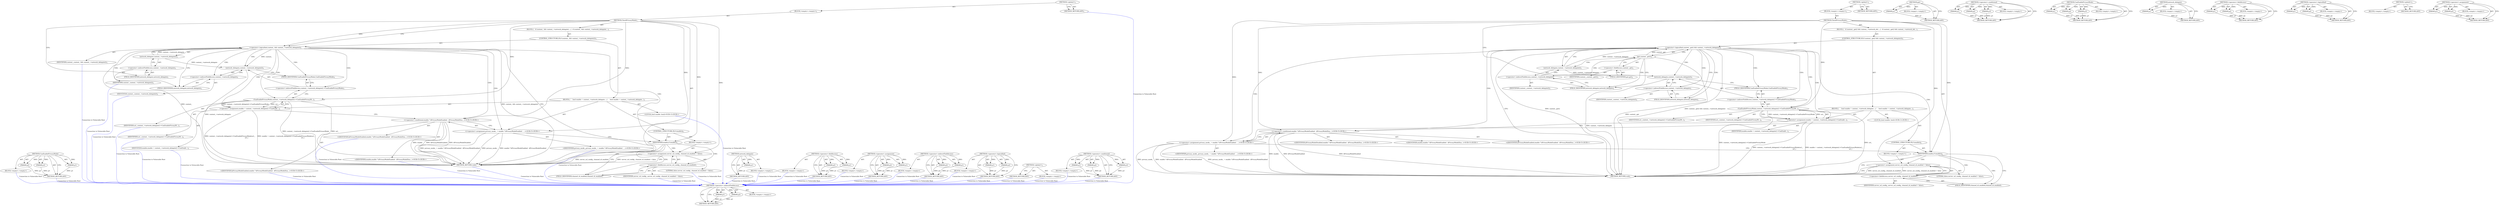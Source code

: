 digraph "&lt;operator&gt;.conditional" {
vulnerable_82 [label=<(METHOD,&lt;operator&gt;.indirectFieldAccess)>];
vulnerable_83 [label=<(PARAM,p1)>];
vulnerable_84 [label=<(PARAM,p2)>];
vulnerable_85 [label=<(BLOCK,&lt;empty&gt;,&lt;empty&gt;)>];
vulnerable_86 [label=<(METHOD_RETURN,ANY)>];
vulnerable_6 [label=<(METHOD,&lt;global&gt;)<SUB>1</SUB>>];
vulnerable_7 [label=<(BLOCK,&lt;empty&gt;,&lt;empty&gt;)<SUB>1</SUB>>];
vulnerable_8 [label=<(METHOD,CheckPrivacyMode)<SUB>1</SUB>>];
vulnerable_9 [label=<(BLOCK,{
  if (context_.get() &amp;&amp; context_-&gt;network_del...,{
  if (context_.get() &amp;&amp; context_-&gt;network_del...)<SUB>1</SUB>>];
vulnerable_10 [label=<(CONTROL_STRUCTURE,IF,if (context_.get() &amp;&amp; context_-&gt;network_delegate()))<SUB>2</SUB>>];
vulnerable_11 [label=<(&lt;operator&gt;.logicalAnd,context_.get() &amp;&amp; context_-&gt;network_delegate())<SUB>2</SUB>>];
vulnerable_12 [label=<(get,context_.get())<SUB>2</SUB>>];
vulnerable_13 [label=<(&lt;operator&gt;.fieldAccess,context_.get)<SUB>2</SUB>>];
vulnerable_14 [label=<(IDENTIFIER,context_,context_.get())<SUB>2</SUB>>];
vulnerable_15 [label=<(FIELD_IDENTIFIER,get,get)<SUB>2</SUB>>];
vulnerable_16 [label=<(network_delegate,context_-&gt;network_delegate())<SUB>2</SUB>>];
vulnerable_17 [label=<(&lt;operator&gt;.indirectFieldAccess,context_-&gt;network_delegate)<SUB>2</SUB>>];
vulnerable_18 [label=<(IDENTIFIER,context_,context_-&gt;network_delegate())<SUB>2</SUB>>];
vulnerable_19 [label=<(FIELD_IDENTIFIER,network_delegate,network_delegate)<SUB>2</SUB>>];
vulnerable_20 [label=<(BLOCK,{
     bool enable = context_-&gt;network_delegate...,{
     bool enable = context_-&gt;network_delegate...)<SUB>2</SUB>>];
vulnerable_21 [label="<(LOCAL,bool enable: bool)<SUB>3</SUB>>"];
vulnerable_22 [label=<(&lt;operator&gt;.assignment,enable = context_-&gt;network_delegate()-&gt;CanEnabl...)<SUB>3</SUB>>];
vulnerable_23 [label=<(IDENTIFIER,enable,enable = context_-&gt;network_delegate()-&gt;CanEnabl...)<SUB>3</SUB>>];
vulnerable_24 [label=<(CanEnablePrivacyMode,context_-&gt;network_delegate()-&gt;CanEnablePrivacyM...)<SUB>3</SUB>>];
vulnerable_25 [label=<(&lt;operator&gt;.indirectFieldAccess,context_-&gt;network_delegate()-&gt;CanEnablePrivacyMode)<SUB>3</SUB>>];
vulnerable_26 [label=<(network_delegate,context_-&gt;network_delegate())<SUB>3</SUB>>];
vulnerable_27 [label=<(&lt;operator&gt;.indirectFieldAccess,context_-&gt;network_delegate)<SUB>3</SUB>>];
vulnerable_28 [label=<(IDENTIFIER,context_,context_-&gt;network_delegate())<SUB>3</SUB>>];
vulnerable_29 [label=<(FIELD_IDENTIFIER,network_delegate,network_delegate)<SUB>3</SUB>>];
vulnerable_30 [label=<(FIELD_IDENTIFIER,CanEnablePrivacyMode,CanEnablePrivacyMode)<SUB>3</SUB>>];
vulnerable_31 [label=<(IDENTIFIER,url_,context_-&gt;network_delegate()-&gt;CanEnablePrivacyM...)<SUB>3</SUB>>];
vulnerable_32 [label=<(IDENTIFIER,url_,context_-&gt;network_delegate()-&gt;CanEnablePrivacyM...)<SUB>4</SUB>>];
vulnerable_33 [label="<(&lt;operator&gt;.assignment,privacy_mode_ = enable ? kPrivacyModeEnabled : ...)<SUB>5</SUB>>"];
vulnerable_34 [label="<(IDENTIFIER,privacy_mode_,privacy_mode_ = enable ? kPrivacyModeEnabled : ...)<SUB>5</SUB>>"];
vulnerable_35 [label="<(&lt;operator&gt;.conditional,enable ? kPrivacyModeEnabled : kPrivacyModeDisa...)<SUB>5</SUB>>"];
vulnerable_36 [label="<(IDENTIFIER,enable,enable ? kPrivacyModeEnabled : kPrivacyModeDisa...)<SUB>5</SUB>>"];
vulnerable_37 [label="<(IDENTIFIER,kPrivacyModeEnabled,enable ? kPrivacyModeEnabled : kPrivacyModeDisa...)<SUB>5</SUB>>"];
vulnerable_38 [label="<(IDENTIFIER,kPrivacyModeDisabled,enable ? kPrivacyModeEnabled : kPrivacyModeDisa...)<SUB>5</SUB>>"];
vulnerable_39 [label=<(CONTROL_STRUCTURE,IF,if (enable))<SUB>6</SUB>>];
vulnerable_40 [label=<(IDENTIFIER,enable,if (enable))<SUB>6</SUB>>];
vulnerable_41 [label=<(BLOCK,&lt;empty&gt;,&lt;empty&gt;)<SUB>7</SUB>>];
vulnerable_42 [label=<(&lt;operator&gt;.assignment,server_ssl_config_.channel_id_enabled = false)<SUB>7</SUB>>];
vulnerable_43 [label=<(&lt;operator&gt;.fieldAccess,server_ssl_config_.channel_id_enabled)<SUB>7</SUB>>];
vulnerable_44 [label=<(IDENTIFIER,server_ssl_config_,server_ssl_config_.channel_id_enabled = false)<SUB>7</SUB>>];
vulnerable_45 [label=<(FIELD_IDENTIFIER,channel_id_enabled,channel_id_enabled)<SUB>7</SUB>>];
vulnerable_46 [label=<(LITERAL,false,server_ssl_config_.channel_id_enabled = false)<SUB>7</SUB>>];
vulnerable_47 [label=<(METHOD_RETURN,void)<SUB>1</SUB>>];
vulnerable_49 [label=<(METHOD_RETURN,ANY)<SUB>1</SUB>>];
vulnerable_69 [label=<(METHOD,get)>];
vulnerable_70 [label=<(PARAM,p1)>];
vulnerable_71 [label=<(BLOCK,&lt;empty&gt;,&lt;empty&gt;)>];
vulnerable_72 [label=<(METHOD_RETURN,ANY)>];
vulnerable_98 [label=<(METHOD,&lt;operator&gt;.conditional)>];
vulnerable_99 [label=<(PARAM,p1)>];
vulnerable_100 [label=<(PARAM,p2)>];
vulnerable_101 [label=<(PARAM,p3)>];
vulnerable_102 [label=<(BLOCK,&lt;empty&gt;,&lt;empty&gt;)>];
vulnerable_103 [label=<(METHOD_RETURN,ANY)>];
vulnerable_92 [label=<(METHOD,CanEnablePrivacyMode)>];
vulnerable_93 [label=<(PARAM,p1)>];
vulnerable_94 [label=<(PARAM,p2)>];
vulnerable_95 [label=<(PARAM,p3)>];
vulnerable_96 [label=<(BLOCK,&lt;empty&gt;,&lt;empty&gt;)>];
vulnerable_97 [label=<(METHOD_RETURN,ANY)>];
vulnerable_78 [label=<(METHOD,network_delegate)>];
vulnerable_79 [label=<(PARAM,p1)>];
vulnerable_80 [label=<(BLOCK,&lt;empty&gt;,&lt;empty&gt;)>];
vulnerable_81 [label=<(METHOD_RETURN,ANY)>];
vulnerable_73 [label=<(METHOD,&lt;operator&gt;.fieldAccess)>];
vulnerable_74 [label=<(PARAM,p1)>];
vulnerable_75 [label=<(PARAM,p2)>];
vulnerable_76 [label=<(BLOCK,&lt;empty&gt;,&lt;empty&gt;)>];
vulnerable_77 [label=<(METHOD_RETURN,ANY)>];
vulnerable_64 [label=<(METHOD,&lt;operator&gt;.logicalAnd)>];
vulnerable_65 [label=<(PARAM,p1)>];
vulnerable_66 [label=<(PARAM,p2)>];
vulnerable_67 [label=<(BLOCK,&lt;empty&gt;,&lt;empty&gt;)>];
vulnerable_68 [label=<(METHOD_RETURN,ANY)>];
vulnerable_58 [label=<(METHOD,&lt;global&gt;)<SUB>1</SUB>>];
vulnerable_59 [label=<(BLOCK,&lt;empty&gt;,&lt;empty&gt;)>];
vulnerable_60 [label=<(METHOD_RETURN,ANY)>];
vulnerable_87 [label=<(METHOD,&lt;operator&gt;.assignment)>];
vulnerable_88 [label=<(PARAM,p1)>];
vulnerable_89 [label=<(PARAM,p2)>];
vulnerable_90 [label=<(BLOCK,&lt;empty&gt;,&lt;empty&gt;)>];
vulnerable_91 [label=<(METHOD_RETURN,ANY)>];
fixed_80 [label=<(METHOD,CanEnablePrivacyMode)>];
fixed_81 [label=<(PARAM,p1)>];
fixed_82 [label=<(PARAM,p2)>];
fixed_83 [label=<(PARAM,p3)>];
fixed_84 [label=<(BLOCK,&lt;empty&gt;,&lt;empty&gt;)>];
fixed_85 [label=<(METHOD_RETURN,ANY)>];
fixed_6 [label=<(METHOD,&lt;global&gt;)<SUB>1</SUB>>];
fixed_7 [label=<(BLOCK,&lt;empty&gt;,&lt;empty&gt;)<SUB>1</SUB>>];
fixed_8 [label=<(METHOD,CheckPrivacyMode)<SUB>1</SUB>>];
fixed_9 [label=<(BLOCK,{
  if (context_ &amp;&amp; context_-&gt;network_delegate(...,{
  if (context_ &amp;&amp; context_-&gt;network_delegate(...)<SUB>1</SUB>>];
fixed_10 [label=<(CONTROL_STRUCTURE,IF,if (context_ &amp;&amp; context_-&gt;network_delegate()))<SUB>2</SUB>>];
fixed_11 [label=<(&lt;operator&gt;.logicalAnd,context_ &amp;&amp; context_-&gt;network_delegate())<SUB>2</SUB>>];
fixed_12 [label=<(IDENTIFIER,context_,context_ &amp;&amp; context_-&gt;network_delegate())<SUB>2</SUB>>];
fixed_13 [label=<(network_delegate,context_-&gt;network_delegate())<SUB>2</SUB>>];
fixed_14 [label=<(&lt;operator&gt;.indirectFieldAccess,context_-&gt;network_delegate)<SUB>2</SUB>>];
fixed_15 [label=<(IDENTIFIER,context_,context_-&gt;network_delegate())<SUB>2</SUB>>];
fixed_16 [label=<(FIELD_IDENTIFIER,network_delegate,network_delegate)<SUB>2</SUB>>];
fixed_17 [label=<(BLOCK,{
     bool enable = context_-&gt;network_delegate...,{
     bool enable = context_-&gt;network_delegate...)<SUB>2</SUB>>];
fixed_18 [label="<(LOCAL,bool enable: bool)<SUB>3</SUB>>"];
fixed_19 [label=<(&lt;operator&gt;.assignment,enable = context_-&gt;network_delegate()-&gt;CanEnabl...)<SUB>3</SUB>>];
fixed_20 [label=<(IDENTIFIER,enable,enable = context_-&gt;network_delegate()-&gt;CanEnabl...)<SUB>3</SUB>>];
fixed_21 [label=<(CanEnablePrivacyMode,context_-&gt;network_delegate()-&gt;CanEnablePrivacyM...)<SUB>3</SUB>>];
fixed_22 [label=<(&lt;operator&gt;.indirectFieldAccess,context_-&gt;network_delegate()-&gt;CanEnablePrivacyMode)<SUB>3</SUB>>];
fixed_23 [label=<(network_delegate,context_-&gt;network_delegate())<SUB>3</SUB>>];
fixed_24 [label=<(&lt;operator&gt;.indirectFieldAccess,context_-&gt;network_delegate)<SUB>3</SUB>>];
fixed_25 [label=<(IDENTIFIER,context_,context_-&gt;network_delegate())<SUB>3</SUB>>];
fixed_26 [label=<(FIELD_IDENTIFIER,network_delegate,network_delegate)<SUB>3</SUB>>];
fixed_27 [label=<(FIELD_IDENTIFIER,CanEnablePrivacyMode,CanEnablePrivacyMode)<SUB>3</SUB>>];
fixed_28 [label=<(IDENTIFIER,url_,context_-&gt;network_delegate()-&gt;CanEnablePrivacyM...)<SUB>3</SUB>>];
fixed_29 [label=<(IDENTIFIER,url_,context_-&gt;network_delegate()-&gt;CanEnablePrivacyM...)<SUB>4</SUB>>];
fixed_30 [label="<(&lt;operator&gt;.assignment,privacy_mode_ = enable ? kPrivacyModeEnabled : ...)<SUB>5</SUB>>"];
fixed_31 [label="<(IDENTIFIER,privacy_mode_,privacy_mode_ = enable ? kPrivacyModeEnabled : ...)<SUB>5</SUB>>"];
fixed_32 [label="<(&lt;operator&gt;.conditional,enable ? kPrivacyModeEnabled : kPrivacyModeDisa...)<SUB>5</SUB>>"];
fixed_33 [label="<(IDENTIFIER,enable,enable ? kPrivacyModeEnabled : kPrivacyModeDisa...)<SUB>5</SUB>>"];
fixed_34 [label="<(IDENTIFIER,kPrivacyModeEnabled,enable ? kPrivacyModeEnabled : kPrivacyModeDisa...)<SUB>5</SUB>>"];
fixed_35 [label="<(IDENTIFIER,kPrivacyModeDisabled,enable ? kPrivacyModeEnabled : kPrivacyModeDisa...)<SUB>5</SUB>>"];
fixed_36 [label=<(CONTROL_STRUCTURE,IF,if (enable))<SUB>6</SUB>>];
fixed_37 [label=<(IDENTIFIER,enable,if (enable))<SUB>6</SUB>>];
fixed_38 [label=<(BLOCK,&lt;empty&gt;,&lt;empty&gt;)<SUB>7</SUB>>];
fixed_39 [label=<(&lt;operator&gt;.assignment,server_ssl_config_.channel_id_enabled = false)<SUB>7</SUB>>];
fixed_40 [label=<(&lt;operator&gt;.fieldAccess,server_ssl_config_.channel_id_enabled)<SUB>7</SUB>>];
fixed_41 [label=<(IDENTIFIER,server_ssl_config_,server_ssl_config_.channel_id_enabled = false)<SUB>7</SUB>>];
fixed_42 [label=<(FIELD_IDENTIFIER,channel_id_enabled,channel_id_enabled)<SUB>7</SUB>>];
fixed_43 [label=<(LITERAL,false,server_ssl_config_.channel_id_enabled = false)<SUB>7</SUB>>];
fixed_44 [label=<(METHOD_RETURN,void)<SUB>1</SUB>>];
fixed_46 [label=<(METHOD_RETURN,ANY)<SUB>1</SUB>>];
fixed_66 [label=<(METHOD,network_delegate)>];
fixed_67 [label=<(PARAM,p1)>];
fixed_68 [label=<(BLOCK,&lt;empty&gt;,&lt;empty&gt;)>];
fixed_69 [label=<(METHOD_RETURN,ANY)>];
fixed_92 [label=<(METHOD,&lt;operator&gt;.fieldAccess)>];
fixed_93 [label=<(PARAM,p1)>];
fixed_94 [label=<(PARAM,p2)>];
fixed_95 [label=<(BLOCK,&lt;empty&gt;,&lt;empty&gt;)>];
fixed_96 [label=<(METHOD_RETURN,ANY)>];
fixed_75 [label=<(METHOD,&lt;operator&gt;.assignment)>];
fixed_76 [label=<(PARAM,p1)>];
fixed_77 [label=<(PARAM,p2)>];
fixed_78 [label=<(BLOCK,&lt;empty&gt;,&lt;empty&gt;)>];
fixed_79 [label=<(METHOD_RETURN,ANY)>];
fixed_70 [label=<(METHOD,&lt;operator&gt;.indirectFieldAccess)>];
fixed_71 [label=<(PARAM,p1)>];
fixed_72 [label=<(PARAM,p2)>];
fixed_73 [label=<(BLOCK,&lt;empty&gt;,&lt;empty&gt;)>];
fixed_74 [label=<(METHOD_RETURN,ANY)>];
fixed_61 [label=<(METHOD,&lt;operator&gt;.logicalAnd)>];
fixed_62 [label=<(PARAM,p1)>];
fixed_63 [label=<(PARAM,p2)>];
fixed_64 [label=<(BLOCK,&lt;empty&gt;,&lt;empty&gt;)>];
fixed_65 [label=<(METHOD_RETURN,ANY)>];
fixed_55 [label=<(METHOD,&lt;global&gt;)<SUB>1</SUB>>];
fixed_56 [label=<(BLOCK,&lt;empty&gt;,&lt;empty&gt;)>];
fixed_57 [label=<(METHOD_RETURN,ANY)>];
fixed_86 [label=<(METHOD,&lt;operator&gt;.conditional)>];
fixed_87 [label=<(PARAM,p1)>];
fixed_88 [label=<(PARAM,p2)>];
fixed_89 [label=<(PARAM,p3)>];
fixed_90 [label=<(BLOCK,&lt;empty&gt;,&lt;empty&gt;)>];
fixed_91 [label=<(METHOD_RETURN,ANY)>];
vulnerable_82 -> vulnerable_83  [key=0, label="AST: "];
vulnerable_82 -> vulnerable_83  [key=1, label="DDG: "];
vulnerable_82 -> vulnerable_85  [key=0, label="AST: "];
vulnerable_82 -> vulnerable_84  [key=0, label="AST: "];
vulnerable_82 -> vulnerable_84  [key=1, label="DDG: "];
vulnerable_82 -> vulnerable_86  [key=0, label="AST: "];
vulnerable_82 -> vulnerable_86  [key=1, label="CFG: "];
vulnerable_83 -> vulnerable_86  [key=0, label="DDG: p1"];
vulnerable_84 -> vulnerable_86  [key=0, label="DDG: p2"];
vulnerable_6 -> vulnerable_7  [key=0, label="AST: "];
vulnerable_6 -> vulnerable_49  [key=0, label="AST: "];
vulnerable_6 -> vulnerable_49  [key=1, label="CFG: "];
vulnerable_7 -> vulnerable_8  [key=0, label="AST: "];
vulnerable_8 -> vulnerable_9  [key=0, label="AST: "];
vulnerable_8 -> vulnerable_47  [key=0, label="AST: "];
vulnerable_8 -> vulnerable_15  [key=0, label="CFG: "];
vulnerable_8 -> vulnerable_33  [key=0, label="DDG: "];
vulnerable_8 -> vulnerable_40  [key=0, label="DDG: "];
vulnerable_8 -> vulnerable_24  [key=0, label="DDG: "];
vulnerable_8 -> vulnerable_35  [key=0, label="DDG: "];
vulnerable_8 -> vulnerable_42  [key=0, label="DDG: "];
vulnerable_9 -> vulnerable_10  [key=0, label="AST: "];
vulnerable_10 -> vulnerable_11  [key=0, label="AST: "];
vulnerable_10 -> vulnerable_20  [key=0, label="AST: "];
vulnerable_11 -> vulnerable_12  [key=0, label="AST: "];
vulnerable_11 -> vulnerable_16  [key=0, label="AST: "];
vulnerable_11 -> vulnerable_47  [key=0, label="CFG: "];
vulnerable_11 -> vulnerable_47  [key=1, label="DDG: context_.get()"];
vulnerable_11 -> vulnerable_47  [key=2, label="DDG: context_.get() &amp;&amp; context_-&gt;network_delegate()"];
vulnerable_11 -> vulnerable_29  [key=0, label="CFG: "];
vulnerable_11 -> vulnerable_29  [key=1, label="CDG: "];
vulnerable_11 -> vulnerable_24  [key=0, label="CDG: "];
vulnerable_11 -> vulnerable_30  [key=0, label="CDG: "];
vulnerable_11 -> vulnerable_33  [key=0, label="CDG: "];
vulnerable_11 -> vulnerable_26  [key=0, label="CDG: "];
vulnerable_11 -> vulnerable_25  [key=0, label="CDG: "];
vulnerable_11 -> vulnerable_22  [key=0, label="CDG: "];
vulnerable_11 -> vulnerable_27  [key=0, label="CDG: "];
vulnerable_11 -> vulnerable_40  [key=0, label="CDG: "];
vulnerable_11 -> vulnerable_35  [key=0, label="CDG: "];
vulnerable_12 -> vulnerable_13  [key=0, label="AST: "];
vulnerable_12 -> vulnerable_11  [key=0, label="CFG: "];
vulnerable_12 -> vulnerable_11  [key=1, label="DDG: context_.get"];
vulnerable_12 -> vulnerable_19  [key=0, label="CFG: "];
vulnerable_12 -> vulnerable_19  [key=1, label="CDG: "];
vulnerable_12 -> vulnerable_47  [key=0, label="DDG: context_.get"];
vulnerable_12 -> vulnerable_16  [key=0, label="CDG: "];
vulnerable_12 -> vulnerable_17  [key=0, label="CDG: "];
vulnerable_13 -> vulnerable_14  [key=0, label="AST: "];
vulnerable_13 -> vulnerable_15  [key=0, label="AST: "];
vulnerable_13 -> vulnerable_12  [key=0, label="CFG: "];
vulnerable_15 -> vulnerable_13  [key=0, label="CFG: "];
vulnerable_16 -> vulnerable_17  [key=0, label="AST: "];
vulnerable_16 -> vulnerable_11  [key=0, label="CFG: "];
vulnerable_16 -> vulnerable_11  [key=1, label="DDG: context_-&gt;network_delegate"];
vulnerable_16 -> vulnerable_26  [key=0, label="DDG: context_-&gt;network_delegate"];
vulnerable_17 -> vulnerable_18  [key=0, label="AST: "];
vulnerable_17 -> vulnerable_19  [key=0, label="AST: "];
vulnerable_17 -> vulnerable_16  [key=0, label="CFG: "];
vulnerable_19 -> vulnerable_17  [key=0, label="CFG: "];
vulnerable_20 -> vulnerable_21  [key=0, label="AST: "];
vulnerable_20 -> vulnerable_22  [key=0, label="AST: "];
vulnerable_20 -> vulnerable_33  [key=0, label="AST: "];
vulnerable_20 -> vulnerable_39  [key=0, label="AST: "];
vulnerable_22 -> vulnerable_23  [key=0, label="AST: "];
vulnerable_22 -> vulnerable_24  [key=0, label="AST: "];
vulnerable_22 -> vulnerable_35  [key=0, label="CFG: "];
vulnerable_22 -> vulnerable_47  [key=0, label="DDG: context_-&gt;network_delegate()-&gt;CanEnablePrivacyMode(url_,
                                                                      url_)"];
vulnerable_22 -> vulnerable_47  [key=1, label="DDG: enable = context_-&gt;network_delegate()-&gt;CanEnablePrivacyMode(url_,
                                                                      url_)"];
vulnerable_24 -> vulnerable_25  [key=0, label="AST: "];
vulnerable_24 -> vulnerable_31  [key=0, label="AST: "];
vulnerable_24 -> vulnerable_32  [key=0, label="AST: "];
vulnerable_24 -> vulnerable_22  [key=0, label="CFG: "];
vulnerable_24 -> vulnerable_22  [key=1, label="DDG: context_-&gt;network_delegate()-&gt;CanEnablePrivacyMode"];
vulnerable_24 -> vulnerable_22  [key=2, label="DDG: url_"];
vulnerable_24 -> vulnerable_47  [key=0, label="DDG: context_-&gt;network_delegate()-&gt;CanEnablePrivacyMode"];
vulnerable_24 -> vulnerable_47  [key=1, label="DDG: url_"];
vulnerable_25 -> vulnerable_26  [key=0, label="AST: "];
vulnerable_25 -> vulnerable_30  [key=0, label="AST: "];
vulnerable_25 -> vulnerable_24  [key=0, label="CFG: "];
vulnerable_26 -> vulnerable_27  [key=0, label="AST: "];
vulnerable_26 -> vulnerable_30  [key=0, label="CFG: "];
vulnerable_26 -> vulnerable_47  [key=0, label="DDG: context_-&gt;network_delegate"];
vulnerable_27 -> vulnerable_28  [key=0, label="AST: "];
vulnerable_27 -> vulnerable_29  [key=0, label="AST: "];
vulnerable_27 -> vulnerable_26  [key=0, label="CFG: "];
vulnerable_29 -> vulnerable_27  [key=0, label="CFG: "];
vulnerable_30 -> vulnerable_25  [key=0, label="CFG: "];
vulnerable_33 -> vulnerable_34  [key=0, label="AST: "];
vulnerable_33 -> vulnerable_35  [key=0, label="AST: "];
vulnerable_33 -> vulnerable_40  [key=0, label="CFG: "];
vulnerable_33 -> vulnerable_47  [key=0, label="DDG: enable ? kPrivacyModeEnabled : kPrivacyModeDisabled"];
vulnerable_33 -> vulnerable_47  [key=1, label="DDG: privacy_mode_ = enable ? kPrivacyModeEnabled : kPrivacyModeDisabled"];
vulnerable_33 -> vulnerable_47  [key=2, label="DDG: privacy_mode_"];
vulnerable_35 -> vulnerable_36  [key=0, label="AST: "];
vulnerable_35 -> vulnerable_37  [key=0, label="AST: "];
vulnerable_35 -> vulnerable_38  [key=0, label="AST: "];
vulnerable_35 -> vulnerable_33  [key=0, label="CFG: "];
vulnerable_35 -> vulnerable_47  [key=0, label="DDG: enable"];
vulnerable_35 -> vulnerable_47  [key=1, label="DDG: kPrivacyModeEnabled"];
vulnerable_35 -> vulnerable_47  [key=2, label="DDG: kPrivacyModeDisabled"];
vulnerable_39 -> vulnerable_40  [key=0, label="AST: "];
vulnerable_39 -> vulnerable_41  [key=0, label="AST: "];
vulnerable_40 -> vulnerable_47  [key=0, label="CFG: "];
vulnerable_40 -> vulnerable_45  [key=0, label="CFG: "];
vulnerable_40 -> vulnerable_45  [key=1, label="CDG: "];
vulnerable_40 -> vulnerable_42  [key=0, label="CDG: "];
vulnerable_40 -> vulnerable_43  [key=0, label="CDG: "];
vulnerable_41 -> vulnerable_42  [key=0, label="AST: "];
vulnerable_42 -> vulnerable_43  [key=0, label="AST: "];
vulnerable_42 -> vulnerable_46  [key=0, label="AST: "];
vulnerable_42 -> vulnerable_47  [key=0, label="CFG: "];
vulnerable_42 -> vulnerable_47  [key=1, label="DDG: server_ssl_config_.channel_id_enabled"];
vulnerable_42 -> vulnerable_47  [key=2, label="DDG: server_ssl_config_.channel_id_enabled = false"];
vulnerable_43 -> vulnerable_44  [key=0, label="AST: "];
vulnerable_43 -> vulnerable_45  [key=0, label="AST: "];
vulnerable_43 -> vulnerable_42  [key=0, label="CFG: "];
vulnerable_45 -> vulnerable_43  [key=0, label="CFG: "];
vulnerable_69 -> vulnerable_70  [key=0, label="AST: "];
vulnerable_69 -> vulnerable_70  [key=1, label="DDG: "];
vulnerable_69 -> vulnerable_71  [key=0, label="AST: "];
vulnerable_69 -> vulnerable_72  [key=0, label="AST: "];
vulnerable_69 -> vulnerable_72  [key=1, label="CFG: "];
vulnerable_70 -> vulnerable_72  [key=0, label="DDG: p1"];
vulnerable_98 -> vulnerable_99  [key=0, label="AST: "];
vulnerable_98 -> vulnerable_99  [key=1, label="DDG: "];
vulnerable_98 -> vulnerable_102  [key=0, label="AST: "];
vulnerable_98 -> vulnerable_100  [key=0, label="AST: "];
vulnerable_98 -> vulnerable_100  [key=1, label="DDG: "];
vulnerable_98 -> vulnerable_103  [key=0, label="AST: "];
vulnerable_98 -> vulnerable_103  [key=1, label="CFG: "];
vulnerable_98 -> vulnerable_101  [key=0, label="AST: "];
vulnerable_98 -> vulnerable_101  [key=1, label="DDG: "];
vulnerable_99 -> vulnerable_103  [key=0, label="DDG: p1"];
vulnerable_100 -> vulnerable_103  [key=0, label="DDG: p2"];
vulnerable_101 -> vulnerable_103  [key=0, label="DDG: p3"];
vulnerable_92 -> vulnerable_93  [key=0, label="AST: "];
vulnerable_92 -> vulnerable_93  [key=1, label="DDG: "];
vulnerable_92 -> vulnerable_96  [key=0, label="AST: "];
vulnerable_92 -> vulnerable_94  [key=0, label="AST: "];
vulnerable_92 -> vulnerable_94  [key=1, label="DDG: "];
vulnerable_92 -> vulnerable_97  [key=0, label="AST: "];
vulnerable_92 -> vulnerable_97  [key=1, label="CFG: "];
vulnerable_92 -> vulnerable_95  [key=0, label="AST: "];
vulnerable_92 -> vulnerable_95  [key=1, label="DDG: "];
vulnerable_93 -> vulnerable_97  [key=0, label="DDG: p1"];
vulnerable_94 -> vulnerable_97  [key=0, label="DDG: p2"];
vulnerable_95 -> vulnerable_97  [key=0, label="DDG: p3"];
vulnerable_78 -> vulnerable_79  [key=0, label="AST: "];
vulnerable_78 -> vulnerable_79  [key=1, label="DDG: "];
vulnerable_78 -> vulnerable_80  [key=0, label="AST: "];
vulnerable_78 -> vulnerable_81  [key=0, label="AST: "];
vulnerable_78 -> vulnerable_81  [key=1, label="CFG: "];
vulnerable_79 -> vulnerable_81  [key=0, label="DDG: p1"];
vulnerable_73 -> vulnerable_74  [key=0, label="AST: "];
vulnerable_73 -> vulnerable_74  [key=1, label="DDG: "];
vulnerable_73 -> vulnerable_76  [key=0, label="AST: "];
vulnerable_73 -> vulnerable_75  [key=0, label="AST: "];
vulnerable_73 -> vulnerable_75  [key=1, label="DDG: "];
vulnerable_73 -> vulnerable_77  [key=0, label="AST: "];
vulnerable_73 -> vulnerable_77  [key=1, label="CFG: "];
vulnerable_74 -> vulnerable_77  [key=0, label="DDG: p1"];
vulnerable_75 -> vulnerable_77  [key=0, label="DDG: p2"];
vulnerable_64 -> vulnerable_65  [key=0, label="AST: "];
vulnerable_64 -> vulnerable_65  [key=1, label="DDG: "];
vulnerable_64 -> vulnerable_67  [key=0, label="AST: "];
vulnerable_64 -> vulnerable_66  [key=0, label="AST: "];
vulnerable_64 -> vulnerable_66  [key=1, label="DDG: "];
vulnerable_64 -> vulnerable_68  [key=0, label="AST: "];
vulnerable_64 -> vulnerable_68  [key=1, label="CFG: "];
vulnerable_65 -> vulnerable_68  [key=0, label="DDG: p1"];
vulnerable_66 -> vulnerable_68  [key=0, label="DDG: p2"];
vulnerable_58 -> vulnerable_59  [key=0, label="AST: "];
vulnerable_58 -> vulnerable_60  [key=0, label="AST: "];
vulnerable_58 -> vulnerable_60  [key=1, label="CFG: "];
vulnerable_87 -> vulnerable_88  [key=0, label="AST: "];
vulnerable_87 -> vulnerable_88  [key=1, label="DDG: "];
vulnerable_87 -> vulnerable_90  [key=0, label="AST: "];
vulnerable_87 -> vulnerable_89  [key=0, label="AST: "];
vulnerable_87 -> vulnerable_89  [key=1, label="DDG: "];
vulnerable_87 -> vulnerable_91  [key=0, label="AST: "];
vulnerable_87 -> vulnerable_91  [key=1, label="CFG: "];
vulnerable_88 -> vulnerable_91  [key=0, label="DDG: p1"];
vulnerable_89 -> vulnerable_91  [key=0, label="DDG: p2"];
fixed_80 -> fixed_81  [key=0, label="AST: "];
fixed_80 -> fixed_81  [key=1, label="DDG: "];
fixed_80 -> fixed_84  [key=0, label="AST: "];
fixed_80 -> fixed_82  [key=0, label="AST: "];
fixed_80 -> fixed_82  [key=1, label="DDG: "];
fixed_80 -> fixed_85  [key=0, label="AST: "];
fixed_80 -> fixed_85  [key=1, label="CFG: "];
fixed_80 -> fixed_83  [key=0, label="AST: "];
fixed_80 -> fixed_83  [key=1, label="DDG: "];
fixed_81 -> fixed_85  [key=0, label="DDG: p1"];
fixed_82 -> fixed_85  [key=0, label="DDG: p2"];
fixed_83 -> fixed_85  [key=0, label="DDG: p3"];
fixed_84 -> vulnerable_82  [color=blue, key=0, label="Connection to Vulnerable Root", penwidth="2.0", style=dashed];
fixed_85 -> vulnerable_82  [color=blue, key=0, label="Connection to Vulnerable Root", penwidth="2.0", style=dashed];
fixed_6 -> fixed_7  [key=0, label="AST: "];
fixed_6 -> fixed_46  [key=0, label="AST: "];
fixed_6 -> fixed_46  [key=1, label="CFG: "];
fixed_7 -> fixed_8  [key=0, label="AST: "];
fixed_8 -> fixed_9  [key=0, label="AST: "];
fixed_8 -> fixed_44  [key=0, label="AST: "];
fixed_8 -> fixed_11  [key=0, label="CFG: "];
fixed_8 -> fixed_11  [key=1, label="DDG: "];
fixed_8 -> fixed_16  [key=0, label="CFG: "];
fixed_8 -> fixed_30  [key=0, label="DDG: "];
fixed_8 -> fixed_37  [key=0, label="DDG: "];
fixed_8 -> fixed_21  [key=0, label="DDG: "];
fixed_8 -> fixed_32  [key=0, label="DDG: "];
fixed_8 -> fixed_39  [key=0, label="DDG: "];
fixed_9 -> fixed_10  [key=0, label="AST: "];
fixed_10 -> fixed_11  [key=0, label="AST: "];
fixed_10 -> fixed_17  [key=0, label="AST: "];
fixed_11 -> fixed_12  [key=0, label="AST: "];
fixed_11 -> fixed_13  [key=0, label="AST: "];
fixed_11 -> fixed_44  [key=0, label="CFG: "];
fixed_11 -> fixed_44  [key=1, label="DDG: context_"];
fixed_11 -> fixed_44  [key=2, label="DDG: context_ &amp;&amp; context_-&gt;network_delegate()"];
fixed_11 -> fixed_26  [key=0, label="CFG: "];
fixed_11 -> fixed_26  [key=1, label="CDG: "];
fixed_11 -> fixed_23  [key=0, label="DDG: context_"];
fixed_11 -> fixed_23  [key=1, label="CDG: "];
fixed_11 -> fixed_24  [key=0, label="CDG: "];
fixed_11 -> fixed_30  [key=0, label="CDG: "];
fixed_11 -> fixed_21  [key=0, label="CDG: "];
fixed_11 -> fixed_32  [key=0, label="CDG: "];
fixed_11 -> fixed_19  [key=0, label="CDG: "];
fixed_11 -> fixed_37  [key=0, label="CDG: "];
fixed_11 -> fixed_22  [key=0, label="CDG: "];
fixed_11 -> fixed_27  [key=0, label="CDG: "];
fixed_12 -> vulnerable_82  [color=blue, key=0, label="Connection to Vulnerable Root", penwidth="2.0", style=dashed];
fixed_13 -> fixed_14  [key=0, label="AST: "];
fixed_13 -> fixed_11  [key=0, label="CFG: "];
fixed_13 -> fixed_11  [key=1, label="DDG: context_-&gt;network_delegate"];
fixed_13 -> fixed_23  [key=0, label="DDG: context_-&gt;network_delegate"];
fixed_14 -> fixed_15  [key=0, label="AST: "];
fixed_14 -> fixed_16  [key=0, label="AST: "];
fixed_14 -> fixed_13  [key=0, label="CFG: "];
fixed_15 -> vulnerable_82  [color=blue, key=0, label="Connection to Vulnerable Root", penwidth="2.0", style=dashed];
fixed_16 -> fixed_14  [key=0, label="CFG: "];
fixed_17 -> fixed_18  [key=0, label="AST: "];
fixed_17 -> fixed_19  [key=0, label="AST: "];
fixed_17 -> fixed_30  [key=0, label="AST: "];
fixed_17 -> fixed_36  [key=0, label="AST: "];
fixed_18 -> vulnerable_82  [color=blue, key=0, label="Connection to Vulnerable Root", penwidth="2.0", style=dashed];
fixed_19 -> fixed_20  [key=0, label="AST: "];
fixed_19 -> fixed_21  [key=0, label="AST: "];
fixed_19 -> fixed_32  [key=0, label="CFG: "];
fixed_19 -> fixed_44  [key=0, label="DDG: context_-&gt;network_delegate()-&gt;CanEnablePrivacyMode(url_,
                                                                      url_)"];
fixed_19 -> fixed_44  [key=1, label="DDG: enable = context_-&gt;network_delegate()-&gt;CanEnablePrivacyMode(url_,
                                                                      url_)"];
fixed_20 -> vulnerable_82  [color=blue, key=0, label="Connection to Vulnerable Root", penwidth="2.0", style=dashed];
fixed_21 -> fixed_22  [key=0, label="AST: "];
fixed_21 -> fixed_28  [key=0, label="AST: "];
fixed_21 -> fixed_29  [key=0, label="AST: "];
fixed_21 -> fixed_19  [key=0, label="CFG: "];
fixed_21 -> fixed_19  [key=1, label="DDG: context_-&gt;network_delegate()-&gt;CanEnablePrivacyMode"];
fixed_21 -> fixed_19  [key=2, label="DDG: url_"];
fixed_21 -> fixed_44  [key=0, label="DDG: context_-&gt;network_delegate()-&gt;CanEnablePrivacyMode"];
fixed_21 -> fixed_44  [key=1, label="DDG: url_"];
fixed_22 -> fixed_23  [key=0, label="AST: "];
fixed_22 -> fixed_27  [key=0, label="AST: "];
fixed_22 -> fixed_21  [key=0, label="CFG: "];
fixed_23 -> fixed_24  [key=0, label="AST: "];
fixed_23 -> fixed_27  [key=0, label="CFG: "];
fixed_23 -> fixed_44  [key=0, label="DDG: context_-&gt;network_delegate"];
fixed_24 -> fixed_25  [key=0, label="AST: "];
fixed_24 -> fixed_26  [key=0, label="AST: "];
fixed_24 -> fixed_23  [key=0, label="CFG: "];
fixed_25 -> vulnerable_82  [color=blue, key=0, label="Connection to Vulnerable Root", penwidth="2.0", style=dashed];
fixed_26 -> fixed_24  [key=0, label="CFG: "];
fixed_27 -> fixed_22  [key=0, label="CFG: "];
fixed_28 -> vulnerable_82  [color=blue, key=0, label="Connection to Vulnerable Root", penwidth="2.0", style=dashed];
fixed_29 -> vulnerable_82  [color=blue, key=0, label="Connection to Vulnerable Root", penwidth="2.0", style=dashed];
fixed_30 -> fixed_31  [key=0, label="AST: "];
fixed_30 -> fixed_32  [key=0, label="AST: "];
fixed_30 -> fixed_37  [key=0, label="CFG: "];
fixed_30 -> fixed_44  [key=0, label="DDG: enable ? kPrivacyModeEnabled : kPrivacyModeDisabled"];
fixed_30 -> fixed_44  [key=1, label="DDG: privacy_mode_ = enable ? kPrivacyModeEnabled : kPrivacyModeDisabled"];
fixed_30 -> fixed_44  [key=2, label="DDG: privacy_mode_"];
fixed_31 -> vulnerable_82  [color=blue, key=0, label="Connection to Vulnerable Root", penwidth="2.0", style=dashed];
fixed_32 -> fixed_33  [key=0, label="AST: "];
fixed_32 -> fixed_34  [key=0, label="AST: "];
fixed_32 -> fixed_35  [key=0, label="AST: "];
fixed_32 -> fixed_30  [key=0, label="CFG: "];
fixed_32 -> fixed_44  [key=0, label="DDG: enable"];
fixed_32 -> fixed_44  [key=1, label="DDG: kPrivacyModeEnabled"];
fixed_32 -> fixed_44  [key=2, label="DDG: kPrivacyModeDisabled"];
fixed_33 -> vulnerable_82  [color=blue, key=0, label="Connection to Vulnerable Root", penwidth="2.0", style=dashed];
fixed_34 -> vulnerable_82  [color=blue, key=0, label="Connection to Vulnerable Root", penwidth="2.0", style=dashed];
fixed_35 -> vulnerable_82  [color=blue, key=0, label="Connection to Vulnerable Root", penwidth="2.0", style=dashed];
fixed_36 -> fixed_37  [key=0, label="AST: "];
fixed_36 -> fixed_38  [key=0, label="AST: "];
fixed_37 -> fixed_44  [key=0, label="CFG: "];
fixed_37 -> fixed_42  [key=0, label="CFG: "];
fixed_37 -> fixed_42  [key=1, label="CDG: "];
fixed_37 -> fixed_40  [key=0, label="CDG: "];
fixed_37 -> fixed_39  [key=0, label="CDG: "];
fixed_38 -> fixed_39  [key=0, label="AST: "];
fixed_39 -> fixed_40  [key=0, label="AST: "];
fixed_39 -> fixed_43  [key=0, label="AST: "];
fixed_39 -> fixed_44  [key=0, label="CFG: "];
fixed_39 -> fixed_44  [key=1, label="DDG: server_ssl_config_.channel_id_enabled"];
fixed_39 -> fixed_44  [key=2, label="DDG: server_ssl_config_.channel_id_enabled = false"];
fixed_40 -> fixed_41  [key=0, label="AST: "];
fixed_40 -> fixed_42  [key=0, label="AST: "];
fixed_40 -> fixed_39  [key=0, label="CFG: "];
fixed_41 -> vulnerable_82  [color=blue, key=0, label="Connection to Vulnerable Root", penwidth="2.0", style=dashed];
fixed_42 -> fixed_40  [key=0, label="CFG: "];
fixed_43 -> vulnerable_82  [color=blue, key=0, label="Connection to Vulnerable Root", penwidth="2.0", style=dashed];
fixed_44 -> vulnerable_82  [color=blue, key=0, label="Connection to Vulnerable Root", penwidth="2.0", style=dashed];
fixed_46 -> vulnerable_82  [color=blue, key=0, label="Connection to Vulnerable Root", penwidth="2.0", style=dashed];
fixed_66 -> fixed_67  [key=0, label="AST: "];
fixed_66 -> fixed_67  [key=1, label="DDG: "];
fixed_66 -> fixed_68  [key=0, label="AST: "];
fixed_66 -> fixed_69  [key=0, label="AST: "];
fixed_66 -> fixed_69  [key=1, label="CFG: "];
fixed_67 -> fixed_69  [key=0, label="DDG: p1"];
fixed_68 -> vulnerable_82  [color=blue, key=0, label="Connection to Vulnerable Root", penwidth="2.0", style=dashed];
fixed_69 -> vulnerable_82  [color=blue, key=0, label="Connection to Vulnerable Root", penwidth="2.0", style=dashed];
fixed_92 -> fixed_93  [key=0, label="AST: "];
fixed_92 -> fixed_93  [key=1, label="DDG: "];
fixed_92 -> fixed_95  [key=0, label="AST: "];
fixed_92 -> fixed_94  [key=0, label="AST: "];
fixed_92 -> fixed_94  [key=1, label="DDG: "];
fixed_92 -> fixed_96  [key=0, label="AST: "];
fixed_92 -> fixed_96  [key=1, label="CFG: "];
fixed_93 -> fixed_96  [key=0, label="DDG: p1"];
fixed_94 -> fixed_96  [key=0, label="DDG: p2"];
fixed_95 -> vulnerable_82  [color=blue, key=0, label="Connection to Vulnerable Root", penwidth="2.0", style=dashed];
fixed_96 -> vulnerable_82  [color=blue, key=0, label="Connection to Vulnerable Root", penwidth="2.0", style=dashed];
fixed_75 -> fixed_76  [key=0, label="AST: "];
fixed_75 -> fixed_76  [key=1, label="DDG: "];
fixed_75 -> fixed_78  [key=0, label="AST: "];
fixed_75 -> fixed_77  [key=0, label="AST: "];
fixed_75 -> fixed_77  [key=1, label="DDG: "];
fixed_75 -> fixed_79  [key=0, label="AST: "];
fixed_75 -> fixed_79  [key=1, label="CFG: "];
fixed_76 -> fixed_79  [key=0, label="DDG: p1"];
fixed_77 -> fixed_79  [key=0, label="DDG: p2"];
fixed_78 -> vulnerable_82  [color=blue, key=0, label="Connection to Vulnerable Root", penwidth="2.0", style=dashed];
fixed_79 -> vulnerable_82  [color=blue, key=0, label="Connection to Vulnerable Root", penwidth="2.0", style=dashed];
fixed_70 -> fixed_71  [key=0, label="AST: "];
fixed_70 -> fixed_71  [key=1, label="DDG: "];
fixed_70 -> fixed_73  [key=0, label="AST: "];
fixed_70 -> fixed_72  [key=0, label="AST: "];
fixed_70 -> fixed_72  [key=1, label="DDG: "];
fixed_70 -> fixed_74  [key=0, label="AST: "];
fixed_70 -> fixed_74  [key=1, label="CFG: "];
fixed_71 -> fixed_74  [key=0, label="DDG: p1"];
fixed_72 -> fixed_74  [key=0, label="DDG: p2"];
fixed_73 -> vulnerable_82  [color=blue, key=0, label="Connection to Vulnerable Root", penwidth="2.0", style=dashed];
fixed_74 -> vulnerable_82  [color=blue, key=0, label="Connection to Vulnerable Root", penwidth="2.0", style=dashed];
fixed_61 -> fixed_62  [key=0, label="AST: "];
fixed_61 -> fixed_62  [key=1, label="DDG: "];
fixed_61 -> fixed_64  [key=0, label="AST: "];
fixed_61 -> fixed_63  [key=0, label="AST: "];
fixed_61 -> fixed_63  [key=1, label="DDG: "];
fixed_61 -> fixed_65  [key=0, label="AST: "];
fixed_61 -> fixed_65  [key=1, label="CFG: "];
fixed_62 -> fixed_65  [key=0, label="DDG: p1"];
fixed_63 -> fixed_65  [key=0, label="DDG: p2"];
fixed_64 -> vulnerable_82  [color=blue, key=0, label="Connection to Vulnerable Root", penwidth="2.0", style=dashed];
fixed_65 -> vulnerable_82  [color=blue, key=0, label="Connection to Vulnerable Root", penwidth="2.0", style=dashed];
fixed_55 -> fixed_56  [key=0, label="AST: "];
fixed_55 -> fixed_57  [key=0, label="AST: "];
fixed_55 -> fixed_57  [key=1, label="CFG: "];
fixed_56 -> vulnerable_82  [color=blue, key=0, label="Connection to Vulnerable Root", penwidth="2.0", style=dashed];
fixed_57 -> vulnerable_82  [color=blue, key=0, label="Connection to Vulnerable Root", penwidth="2.0", style=dashed];
fixed_86 -> fixed_87  [key=0, label="AST: "];
fixed_86 -> fixed_87  [key=1, label="DDG: "];
fixed_86 -> fixed_90  [key=0, label="AST: "];
fixed_86 -> fixed_88  [key=0, label="AST: "];
fixed_86 -> fixed_88  [key=1, label="DDG: "];
fixed_86 -> fixed_91  [key=0, label="AST: "];
fixed_86 -> fixed_91  [key=1, label="CFG: "];
fixed_86 -> fixed_89  [key=0, label="AST: "];
fixed_86 -> fixed_89  [key=1, label="DDG: "];
fixed_87 -> fixed_91  [key=0, label="DDG: p1"];
fixed_88 -> fixed_91  [key=0, label="DDG: p2"];
fixed_89 -> fixed_91  [key=0, label="DDG: p3"];
fixed_90 -> vulnerable_82  [color=blue, key=0, label="Connection to Vulnerable Root", penwidth="2.0", style=dashed];
fixed_91 -> vulnerable_82  [color=blue, key=0, label="Connection to Vulnerable Root", penwidth="2.0", style=dashed];
}
